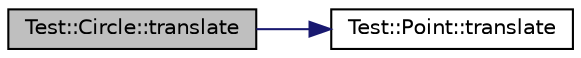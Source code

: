 digraph "Test::Circle::translate"
{
  edge [fontname="Helvetica",fontsize="10",labelfontname="Helvetica",labelfontsize="10"];
  node [fontname="Helvetica",fontsize="10",shape=record];
  rankdir="LR";
  Node1 [label="Test::Circle::translate",height=0.2,width=0.4,color="black", fillcolor="grey75", style="filled" fontcolor="black"];
  Node1 -> Node2 [color="midnightblue",fontsize="10",style="solid",fontname="Helvetica"];
  Node2 [label="Test::Point::translate",height=0.2,width=0.4,color="black", fillcolor="white", style="filled",URL="$class_test_1_1_point.html#af814804da51d88db7ba5f74be5b37163"];
}
